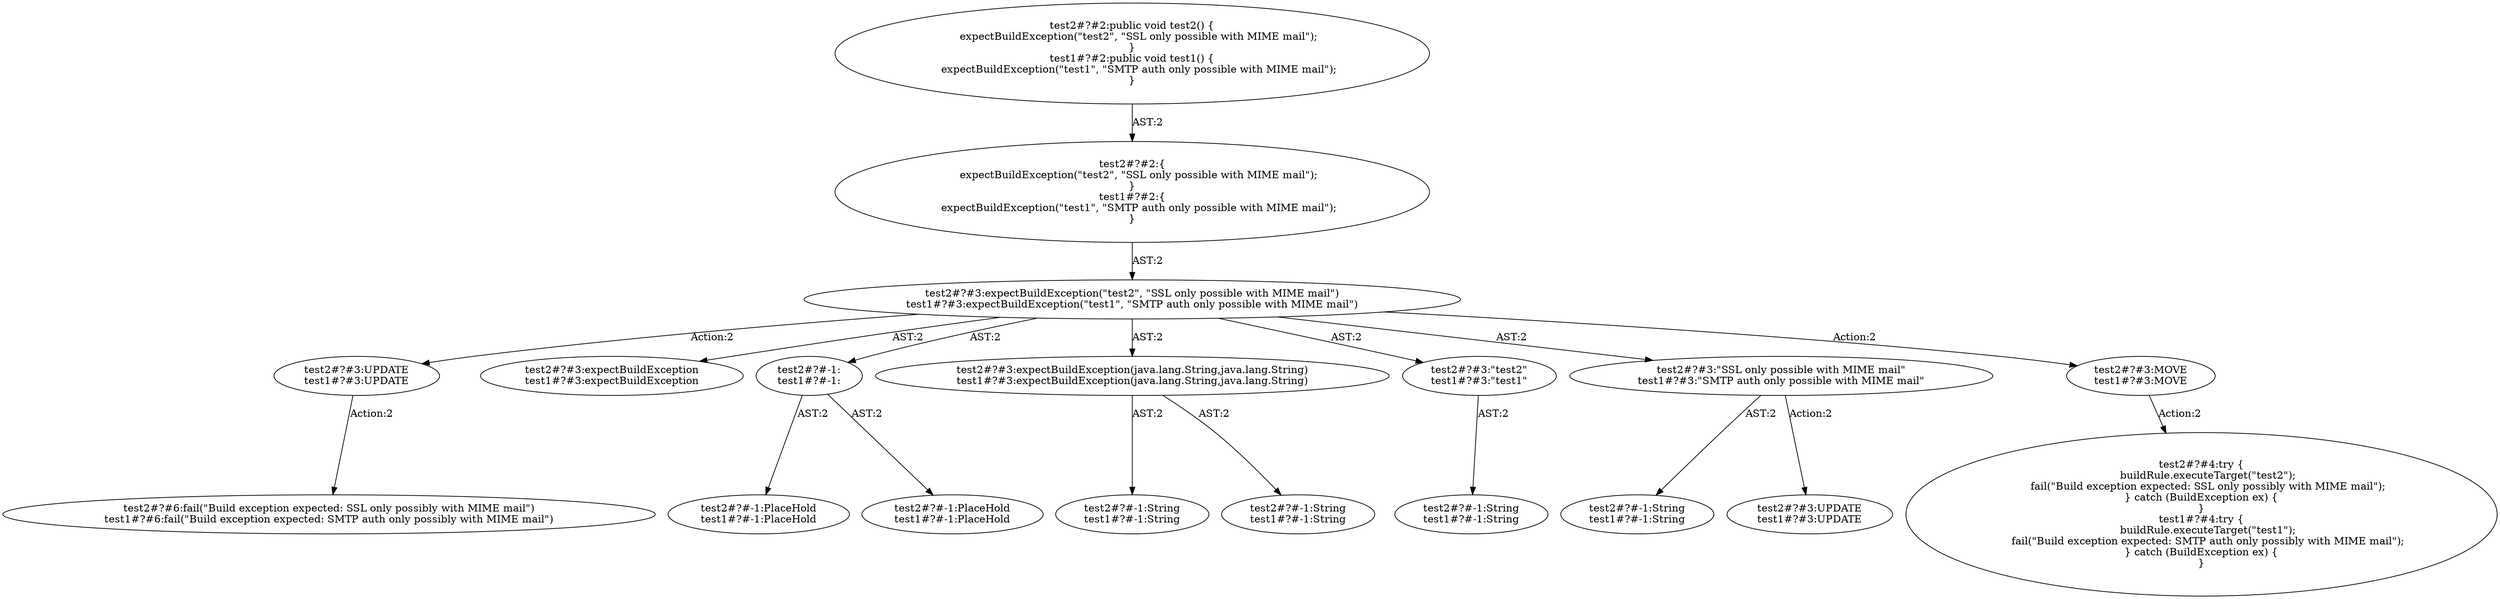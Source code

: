 digraph "Pattern" {
0 [label="test2#?#3:UPDATE
test1#?#3:UPDATE" shape=ellipse]
1 [label="test2#?#3:expectBuildException(\"test2\", \"SSL only possible with MIME mail\")
test1#?#3:expectBuildException(\"test1\", \"SMTP auth only possible with MIME mail\")" shape=ellipse]
2 [label="test2#?#2:\{
    expectBuildException(\"test2\", \"SSL only possible with MIME mail\");
\}
test1#?#2:\{
    expectBuildException(\"test1\", \"SMTP auth only possible with MIME mail\");
\}" shape=ellipse]
3 [label="test2#?#2:public void test2() \{
    expectBuildException(\"test2\", \"SSL only possible with MIME mail\");
\}
test1#?#2:public void test1() \{
    expectBuildException(\"test1\", \"SMTP auth only possible with MIME mail\");
\}" shape=ellipse]
4 [label="test2#?#3:expectBuildException
test1#?#3:expectBuildException" shape=ellipse]
5 [label="test2#?#-1:
test1#?#-1:" shape=ellipse]
6 [label="test2#?#-1:PlaceHold
test1#?#-1:PlaceHold" shape=ellipse]
7 [label="test2#?#-1:PlaceHold
test1#?#-1:PlaceHold" shape=ellipse]
8 [label="test2#?#3:expectBuildException(java.lang.String,java.lang.String)
test1#?#3:expectBuildException(java.lang.String,java.lang.String)" shape=ellipse]
9 [label="test2#?#-1:String
test1#?#-1:String" shape=ellipse]
10 [label="test2#?#-1:String
test1#?#-1:String" shape=ellipse]
11 [label="test2#?#3:\"test2\"
test1#?#3:\"test1\"" shape=ellipse]
12 [label="test2#?#-1:String
test1#?#-1:String" shape=ellipse]
13 [label="test2#?#3:\"SSL only possible with MIME mail\"
test1#?#3:\"SMTP auth only possible with MIME mail\"" shape=ellipse]
14 [label="test2#?#-1:String
test1#?#-1:String" shape=ellipse]
15 [label="test2#?#3:UPDATE
test1#?#3:UPDATE" shape=ellipse]
16 [label="test2#?#3:MOVE
test1#?#3:MOVE" shape=ellipse]
17 [label="test2#?#4:try \{
    buildRule.executeTarget(\"test2\");
    fail(\"Build exception expected: SSL only possibly with MIME mail\");
\} catch (BuildException ex) \{
\}
test1#?#4:try \{
    buildRule.executeTarget(\"test1\");
    fail(\"Build exception expected: SMTP auth only possibly with MIME mail\");
\} catch (BuildException ex) \{
\}" shape=ellipse]
18 [label="test2#?#6:fail(\"Build exception expected: SSL only possibly with MIME mail\")
test1#?#6:fail(\"Build exception expected: SMTP auth only possibly with MIME mail\")" shape=ellipse]
0 -> 18 [label="Action:2"];
1 -> 0 [label="Action:2"];
1 -> 4 [label="AST:2"];
1 -> 5 [label="AST:2"];
1 -> 8 [label="AST:2"];
1 -> 11 [label="AST:2"];
1 -> 13 [label="AST:2"];
1 -> 16 [label="Action:2"];
2 -> 1 [label="AST:2"];
3 -> 2 [label="AST:2"];
5 -> 6 [label="AST:2"];
5 -> 7 [label="AST:2"];
8 -> 9 [label="AST:2"];
8 -> 10 [label="AST:2"];
11 -> 12 [label="AST:2"];
13 -> 14 [label="AST:2"];
13 -> 15 [label="Action:2"];
16 -> 17 [label="Action:2"];
}